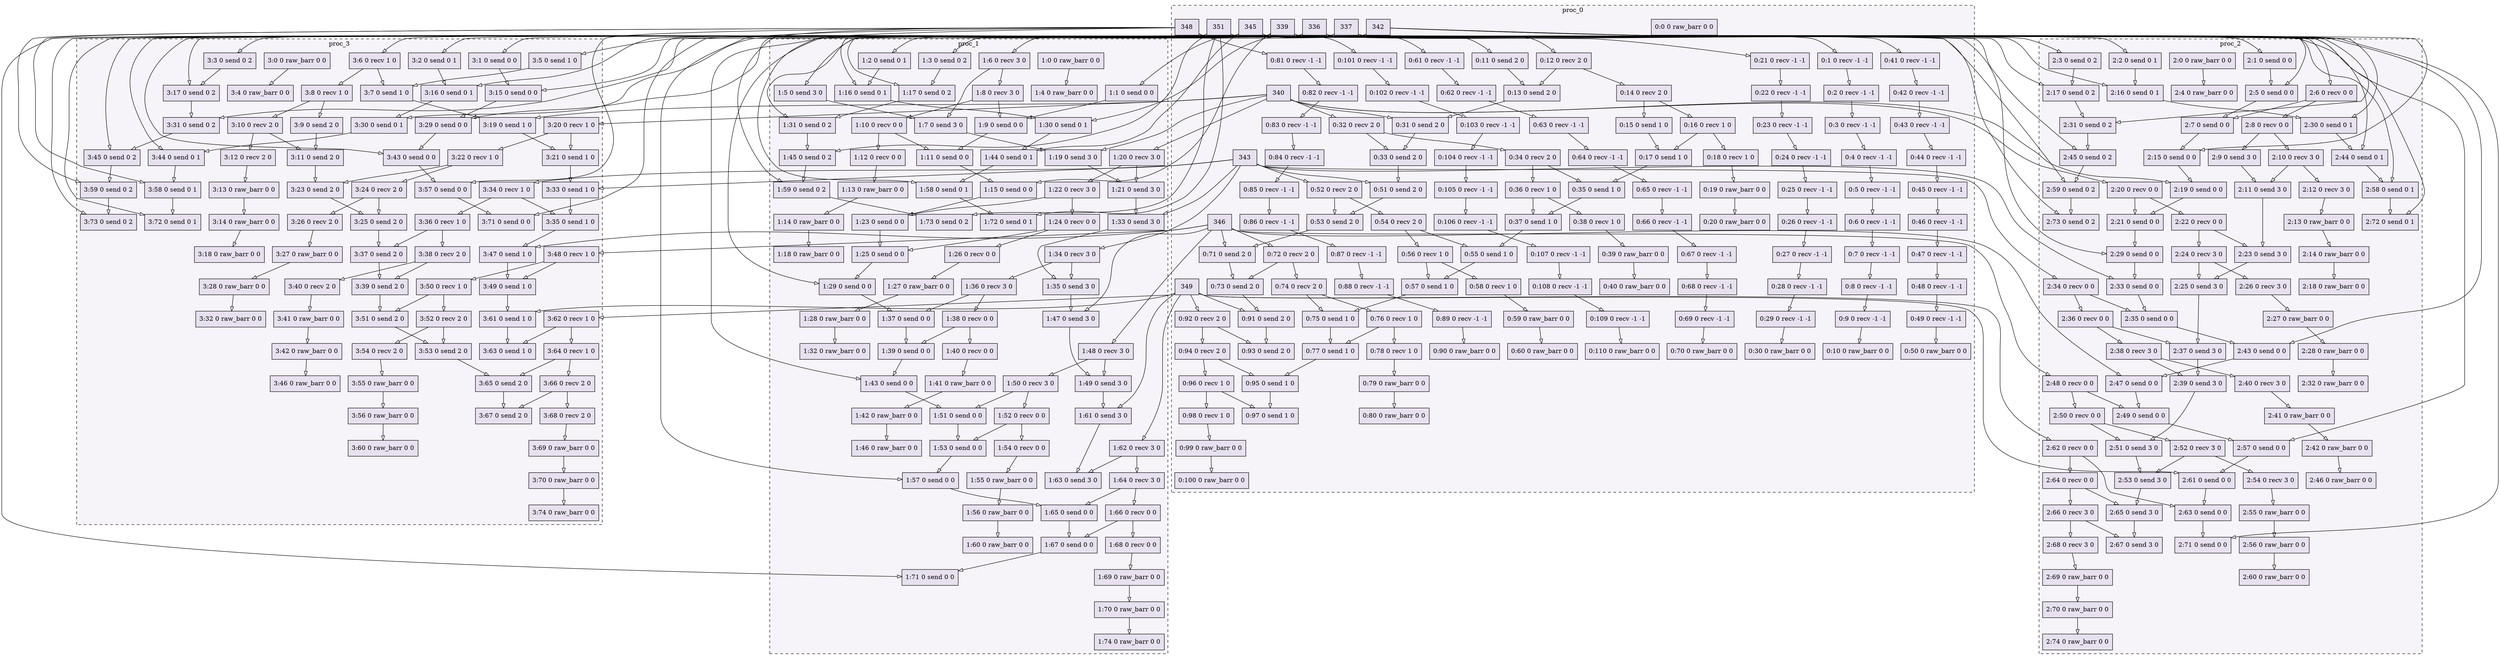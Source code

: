 digraph{node[shape=record style=filled colorscheme=purd9 fillcolor=2];subgraph cluster0{style=dashed;colorscheme=purd9;bgcolor=1;edge[arrowhead=empty];label=proc_0;0[label="0:0 0 raw_barr 0 0"];1[label="0:1 0 recv -1 -1"];2[label="0:2 0 recv -1 -1"];3[label="0:3 0 recv -1 -1"];4[label="0:4 0 recv -1 -1"];5[label="0:5 0 recv -1 -1"];6[label="0:6 0 recv -1 -1"];7[label="0:7 0 recv -1 -1"];8[label="0:8 0 recv -1 -1"];9[label="0:9 0 recv -1 -1"];10[label="0:10 0 raw_barr 0 0"];11[label="0:11 0 send 2 0"];12[label="0:12 0 recv 2 0"];13[label="0:13 0 send 2 0"];14[label="0:14 0 recv 2 0"];15[label="0:15 0 send 1 0"];16[label="0:16 0 recv 1 0"];17[label="0:17 0 send 1 0"];18[label="0:18 0 recv 1 0"];19[label="0:19 0 raw_barr 0 0"];20[label="0:20 0 raw_barr 0 0"];21[label="0:21 0 recv -1 -1"];22[label="0:22 0 recv -1 -1"];23[label="0:23 0 recv -1 -1"];24[label="0:24 0 recv -1 -1"];25[label="0:25 0 recv -1 -1"];26[label="0:26 0 recv -1 -1"];27[label="0:27 0 recv -1 -1"];28[label="0:28 0 recv -1 -1"];29[label="0:29 0 recv -1 -1"];30[label="0:30 0 raw_barr 0 0"];31[label="0:31 0 send 2 0"];32[label="0:32 0 recv 2 0"];33[label="0:33 0 send 2 0"];34[label="0:34 0 recv 2 0"];35[label="0:35 0 send 1 0"];36[label="0:36 0 recv 1 0"];37[label="0:37 0 send 1 0"];38[label="0:38 0 recv 1 0"];39[label="0:39 0 raw_barr 0 0"];40[label="0:40 0 raw_barr 0 0"];41[label="0:41 0 recv -1 -1"];42[label="0:42 0 recv -1 -1"];43[label="0:43 0 recv -1 -1"];44[label="0:44 0 recv -1 -1"];45[label="0:45 0 recv -1 -1"];46[label="0:46 0 recv -1 -1"];47[label="0:47 0 recv -1 -1"];48[label="0:48 0 recv -1 -1"];49[label="0:49 0 recv -1 -1"];50[label="0:50 0 raw_barr 0 0"];51[label="0:51 0 send 2 0"];52[label="0:52 0 recv 2 0"];53[label="0:53 0 send 2 0"];54[label="0:54 0 recv 2 0"];55[label="0:55 0 send 1 0"];56[label="0:56 0 recv 1 0"];57[label="0:57 0 send 1 0"];58[label="0:58 0 recv 1 0"];59[label="0:59 0 raw_barr 0 0"];60[label="0:60 0 raw_barr 0 0"];61[label="0:61 0 recv -1 -1"];62[label="0:62 0 recv -1 -1"];63[label="0:63 0 recv -1 -1"];64[label="0:64 0 recv -1 -1"];65[label="0:65 0 recv -1 -1"];66[label="0:66 0 recv -1 -1"];67[label="0:67 0 recv -1 -1"];68[label="0:68 0 recv -1 -1"];69[label="0:69 0 recv -1 -1"];70[label="0:70 0 raw_barr 0 0"];71[label="0:71 0 send 2 0"];72[label="0:72 0 recv 2 0"];73[label="0:73 0 send 2 0"];74[label="0:74 0 recv 2 0"];75[label="0:75 0 send 1 0"];76[label="0:76 0 recv 1 0"];77[label="0:77 0 send 1 0"];78[label="0:78 0 recv 1 0"];79[label="0:79 0 raw_barr 0 0"];80[label="0:80 0 raw_barr 0 0"];81[label="0:81 0 recv -1 -1"];82[label="0:82 0 recv -1 -1"];83[label="0:83 0 recv -1 -1"];84[label="0:84 0 recv -1 -1"];85[label="0:85 0 recv -1 -1"];86[label="0:86 0 recv -1 -1"];87[label="0:87 0 recv -1 -1"];88[label="0:88 0 recv -1 -1"];89[label="0:89 0 recv -1 -1"];90[label="0:90 0 raw_barr 0 0"];91[label="0:91 0 send 2 0"];92[label="0:92 0 recv 2 0"];93[label="0:93 0 send 2 0"];94[label="0:94 0 recv 2 0"];95[label="0:95 0 send 1 0"];96[label="0:96 0 recv 1 0"];97[label="0:97 0 send 1 0"];98[label="0:98 0 recv 1 0"];99[label="0:99 0 raw_barr 0 0"];100[label="0:100 0 raw_barr 0 0"];101[label="0:101 0 recv -1 -1"];102[label="0:102 0 recv -1 -1"];103[label="0:103 0 recv -1 -1"];104[label="0:104 0 recv -1 -1"];105[label="0:105 0 recv -1 -1"];106[label="0:106 0 recv -1 -1"];107[label="0:107 0 recv -1 -1"];108[label="0:108 0 recv -1 -1"];109[label="0:109 0 recv -1 -1"];110[label="0:110 0 raw_barr 0 0"];336->1;1->2;2->3;3->4;4->5;5->6;6->7;7->8;8->9;9->10;337->11;337->12;12->13;11->13;12->14;14->15;14->16;16->17;15->17;16->18;18->19;19->20;339->21;21->22;22->23;23->24;24->25;25->26;26->27;27->28;28->29;29->30;340->31;13->31;340->32;32->33;31->33;32->34;34->35;17->35;34->36;36->37;35->37;36->38;38->39;39->40;342->41;41->42;42->43;43->44;44->45;45->46;46->47;47->48;48->49;49->50;343->51;33->51;343->52;52->53;51->53;52->54;54->55;37->55;54->56;56->57;55->57;56->58;58->59;59->60;345->61;61->62;62->63;63->64;64->65;65->66;66->67;67->68;68->69;69->70;346->71;53->71;346->72;72->73;71->73;72->74;74->75;57->75;74->76;76->77;75->77;76->78;78->79;79->80;348->81;81->82;82->83;83->84;84->85;85->86;86->87;87->88;88->89;89->90;349->91;73->91;349->92;92->93;91->93;92->94;94->95;77->95;94->96;96->97;95->97;96->98;98->99;99->100;351->101;101->102;102->103;103->104;104->105;105->106;106->107;107->108;108->109;109->110;}subgraph cluster1{style=dashed;colorscheme=purd9;bgcolor=1;edge[arrowhead=empty];label=proc_1;111[label="1:0 0 raw_barr 0 0"];112[label="1:1 0 send 0 0"];113[label="1:2 0 send 0 1"];114[label="1:3 0 send 0 2"];115[label="1:4 0 raw_barr 0 0"];116[label="1:5 0 send 3 0"];117[label="1:6 0 recv 3 0"];118[label="1:7 0 send 3 0"];119[label="1:8 0 recv 3 0"];120[label="1:9 0 send 0 0"];121[label="1:10 0 recv 0 0"];122[label="1:11 0 send 0 0"];123[label="1:12 0 recv 0 0"];124[label="1:13 0 raw_barr 0 0"];125[label="1:14 0 raw_barr 0 0"];126[label="1:15 0 send 0 0"];127[label="1:16 0 send 0 1"];128[label="1:17 0 send 0 2"];129[label="1:18 0 raw_barr 0 0"];130[label="1:19 0 send 3 0"];131[label="1:20 0 recv 3 0"];132[label="1:21 0 send 3 0"];133[label="1:22 0 recv 3 0"];134[label="1:23 0 send 0 0"];135[label="1:24 0 recv 0 0"];136[label="1:25 0 send 0 0"];137[label="1:26 0 recv 0 0"];138[label="1:27 0 raw_barr 0 0"];139[label="1:28 0 raw_barr 0 0"];140[label="1:29 0 send 0 0"];141[label="1:30 0 send 0 1"];142[label="1:31 0 send 0 2"];143[label="1:32 0 raw_barr 0 0"];144[label="1:33 0 send 3 0"];145[label="1:34 0 recv 3 0"];146[label="1:35 0 send 3 0"];147[label="1:36 0 recv 3 0"];148[label="1:37 0 send 0 0"];149[label="1:38 0 recv 0 0"];150[label="1:39 0 send 0 0"];151[label="1:40 0 recv 0 0"];152[label="1:41 0 raw_barr 0 0"];153[label="1:42 0 raw_barr 0 0"];154[label="1:43 0 send 0 0"];155[label="1:44 0 send 0 1"];156[label="1:45 0 send 0 2"];157[label="1:46 0 raw_barr 0 0"];158[label="1:47 0 send 3 0"];159[label="1:48 0 recv 3 0"];160[label="1:49 0 send 3 0"];161[label="1:50 0 recv 3 0"];162[label="1:51 0 send 0 0"];163[label="1:52 0 recv 0 0"];164[label="1:53 0 send 0 0"];165[label="1:54 0 recv 0 0"];166[label="1:55 0 raw_barr 0 0"];167[label="1:56 0 raw_barr 0 0"];168[label="1:57 0 send 0 0"];169[label="1:58 0 send 0 1"];170[label="1:59 0 send 0 2"];171[label="1:60 0 raw_barr 0 0"];172[label="1:61 0 send 3 0"];173[label="1:62 0 recv 3 0"];174[label="1:63 0 send 3 0"];175[label="1:64 0 recv 3 0"];176[label="1:65 0 send 0 0"];177[label="1:66 0 recv 0 0"];178[label="1:67 0 send 0 0"];179[label="1:68 0 recv 0 0"];180[label="1:69 0 raw_barr 0 0"];181[label="1:70 0 raw_barr 0 0"];182[label="1:71 0 send 0 0"];183[label="1:72 0 send 0 1"];184[label="1:73 0 send 0 2"];185[label="1:74 0 raw_barr 0 0"];336->112;336->113;336->114;111->115;337->116;337->117;117->118;116->118;117->119;119->120;112->120;119->121;121->122;120->122;121->123;123->124;124->125;339->126;122->126;339->127;113->127;339->128;114->128;125->129;340->130;118->130;340->131;131->132;130->132;131->133;133->134;126->134;133->135;135->136;134->136;135->137;137->138;138->139;342->140;136->140;342->141;127->141;342->142;128->142;139->143;343->144;132->144;343->145;145->146;144->146;145->147;147->148;140->148;147->149;149->150;148->150;149->151;151->152;152->153;345->154;150->154;345->155;141->155;345->156;142->156;153->157;346->158;146->158;346->159;159->160;158->160;159->161;161->162;154->162;161->163;163->164;162->164;163->165;165->166;166->167;348->168;164->168;348->169;155->169;348->170;156->170;167->171;349->172;160->172;349->173;173->174;172->174;173->175;175->176;168->176;175->177;177->178;176->178;177->179;179->180;180->181;351->182;178->182;351->183;169->183;351->184;170->184;181->185;}subgraph cluster2{style=dashed;colorscheme=purd9;bgcolor=1;edge[arrowhead=empty];label=proc_2;186[label="2:0 0 raw_barr 0 0"];187[label="2:1 0 send 0 0"];188[label="2:2 0 send 0 1"];189[label="2:3 0 send 0 2"];190[label="2:4 0 raw_barr 0 0"];191[label="2:5 0 send 0 0"];192[label="2:6 0 recv 0 0"];193[label="2:7 0 send 0 0"];194[label="2:8 0 recv 0 0"];195[label="2:9 0 send 3 0"];196[label="2:10 0 recv 3 0"];197[label="2:11 0 send 3 0"];198[label="2:12 0 recv 3 0"];199[label="2:13 0 raw_barr 0 0"];200[label="2:14 0 raw_barr 0 0"];201[label="2:15 0 send 0 0"];202[label="2:16 0 send 0 1"];203[label="2:17 0 send 0 2"];204[label="2:18 0 raw_barr 0 0"];205[label="2:19 0 send 0 0"];206[label="2:20 0 recv 0 0"];207[label="2:21 0 send 0 0"];208[label="2:22 0 recv 0 0"];209[label="2:23 0 send 3 0"];210[label="2:24 0 recv 3 0"];211[label="2:25 0 send 3 0"];212[label="2:26 0 recv 3 0"];213[label="2:27 0 raw_barr 0 0"];214[label="2:28 0 raw_barr 0 0"];215[label="2:29 0 send 0 0"];216[label="2:30 0 send 0 1"];217[label="2:31 0 send 0 2"];218[label="2:32 0 raw_barr 0 0"];219[label="2:33 0 send 0 0"];220[label="2:34 0 recv 0 0"];221[label="2:35 0 send 0 0"];222[label="2:36 0 recv 0 0"];223[label="2:37 0 send 3 0"];224[label="2:38 0 recv 3 0"];225[label="2:39 0 send 3 0"];226[label="2:40 0 recv 3 0"];227[label="2:41 0 raw_barr 0 0"];228[label="2:42 0 raw_barr 0 0"];229[label="2:43 0 send 0 0"];230[label="2:44 0 send 0 1"];231[label="2:45 0 send 0 2"];232[label="2:46 0 raw_barr 0 0"];233[label="2:47 0 send 0 0"];234[label="2:48 0 recv 0 0"];235[label="2:49 0 send 0 0"];236[label="2:50 0 recv 0 0"];237[label="2:51 0 send 3 0"];238[label="2:52 0 recv 3 0"];239[label="2:53 0 send 3 0"];240[label="2:54 0 recv 3 0"];241[label="2:55 0 raw_barr 0 0"];242[label="2:56 0 raw_barr 0 0"];243[label="2:57 0 send 0 0"];244[label="2:58 0 send 0 1"];245[label="2:59 0 send 0 2"];246[label="2:60 0 raw_barr 0 0"];247[label="2:61 0 send 0 0"];248[label="2:62 0 recv 0 0"];249[label="2:63 0 send 0 0"];250[label="2:64 0 recv 0 0"];251[label="2:65 0 send 3 0"];252[label="2:66 0 recv 3 0"];253[label="2:67 0 send 3 0"];254[label="2:68 0 recv 3 0"];255[label="2:69 0 raw_barr 0 0"];256[label="2:70 0 raw_barr 0 0"];257[label="2:71 0 send 0 0"];258[label="2:72 0 send 0 1"];259[label="2:73 0 send 0 2"];260[label="2:74 0 raw_barr 0 0"];336->187;336->188;336->189;186->190;337->191;187->191;337->192;192->193;191->193;192->194;194->195;194->196;196->197;195->197;196->198;198->199;199->200;339->201;193->201;339->202;188->202;339->203;189->203;200->204;340->205;201->205;340->206;206->207;205->207;206->208;208->209;197->209;208->210;210->211;209->211;210->212;212->213;213->214;342->215;207->215;342->216;202->216;342->217;203->217;214->218;343->219;215->219;343->220;220->221;219->221;220->222;222->223;211->223;222->224;224->225;223->225;224->226;226->227;227->228;345->229;221->229;345->230;216->230;345->231;217->231;228->232;346->233;229->233;346->234;234->235;233->235;234->236;236->237;225->237;236->238;238->239;237->239;238->240;240->241;241->242;348->243;235->243;348->244;230->244;348->245;231->245;242->246;349->247;243->247;349->248;248->249;247->249;248->250;250->251;239->251;250->252;252->253;251->253;252->254;254->255;255->256;351->257;249->257;351->258;244->258;351->259;245->259;256->260;}subgraph cluster3{style=dashed;colorscheme=purd9;bgcolor=1;edge[arrowhead=empty];label=proc_3;261[label="3:0 0 raw_barr 0 0"];262[label="3:1 0 send 0 0"];263[label="3:2 0 send 0 1"];264[label="3:3 0 send 0 2"];265[label="3:4 0 raw_barr 0 0"];266[label="3:5 0 send 1 0"];267[label="3:6 0 recv 1 0"];268[label="3:7 0 send 1 0"];269[label="3:8 0 recv 1 0"];270[label="3:9 0 send 2 0"];271[label="3:10 0 recv 2 0"];272[label="3:11 0 send 2 0"];273[label="3:12 0 recv 2 0"];274[label="3:13 0 raw_barr 0 0"];275[label="3:14 0 raw_barr 0 0"];276[label="3:15 0 send 0 0"];277[label="3:16 0 send 0 1"];278[label="3:17 0 send 0 2"];279[label="3:18 0 raw_barr 0 0"];280[label="3:19 0 send 1 0"];281[label="3:20 0 recv 1 0"];282[label="3:21 0 send 1 0"];283[label="3:22 0 recv 1 0"];284[label="3:23 0 send 2 0"];285[label="3:24 0 recv 2 0"];286[label="3:25 0 send 2 0"];287[label="3:26 0 recv 2 0"];288[label="3:27 0 raw_barr 0 0"];289[label="3:28 0 raw_barr 0 0"];290[label="3:29 0 send 0 0"];291[label="3:30 0 send 0 1"];292[label="3:31 0 send 0 2"];293[label="3:32 0 raw_barr 0 0"];294[label="3:33 0 send 1 0"];295[label="3:34 0 recv 1 0"];296[label="3:35 0 send 1 0"];297[label="3:36 0 recv 1 0"];298[label="3:37 0 send 2 0"];299[label="3:38 0 recv 2 0"];300[label="3:39 0 send 2 0"];301[label="3:40 0 recv 2 0"];302[label="3:41 0 raw_barr 0 0"];303[label="3:42 0 raw_barr 0 0"];304[label="3:43 0 send 0 0"];305[label="3:44 0 send 0 1"];306[label="3:45 0 send 0 2"];307[label="3:46 0 raw_barr 0 0"];308[label="3:47 0 send 1 0"];309[label="3:48 0 recv 1 0"];310[label="3:49 0 send 1 0"];311[label="3:50 0 recv 1 0"];312[label="3:51 0 send 2 0"];313[label="3:52 0 recv 2 0"];314[label="3:53 0 send 2 0"];315[label="3:54 0 recv 2 0"];316[label="3:55 0 raw_barr 0 0"];317[label="3:56 0 raw_barr 0 0"];318[label="3:57 0 send 0 0"];319[label="3:58 0 send 0 1"];320[label="3:59 0 send 0 2"];321[label="3:60 0 raw_barr 0 0"];322[label="3:61 0 send 1 0"];323[label="3:62 0 recv 1 0"];324[label="3:63 0 send 1 0"];325[label="3:64 0 recv 1 0"];326[label="3:65 0 send 2 0"];327[label="3:66 0 recv 2 0"];328[label="3:67 0 send 2 0"];329[label="3:68 0 recv 2 0"];330[label="3:69 0 raw_barr 0 0"];331[label="3:70 0 raw_barr 0 0"];332[label="3:71 0 send 0 0"];333[label="3:72 0 send 0 1"];334[label="3:73 0 send 0 2"];335[label="3:74 0 raw_barr 0 0"];336->262;336->263;336->264;261->265;337->266;337->267;267->268;266->268;267->269;269->270;269->271;271->272;270->272;271->273;273->274;274->275;339->276;262->276;339->277;263->277;339->278;264->278;275->279;340->280;268->280;340->281;281->282;280->282;281->283;283->284;272->284;283->285;285->286;284->286;285->287;287->288;288->289;342->290;276->290;342->291;277->291;342->292;278->292;289->293;343->294;282->294;343->295;295->296;294->296;295->297;297->298;286->298;297->299;299->300;298->300;299->301;301->302;302->303;345->304;290->304;345->305;291->305;345->306;292->306;303->307;346->308;296->308;346->309;309->310;308->310;309->311;311->312;300->312;311->313;313->314;312->314;313->315;315->316;316->317;348->318;304->318;348->319;305->319;348->320;306->320;317->321;349->322;310->322;349->323;323->324;322->324;323->325;325->326;314->326;325->327;327->328;326->328;327->329;329->330;330->331;351->332;318->332;351->333;319->333;351->334;320->334;331->335;}}